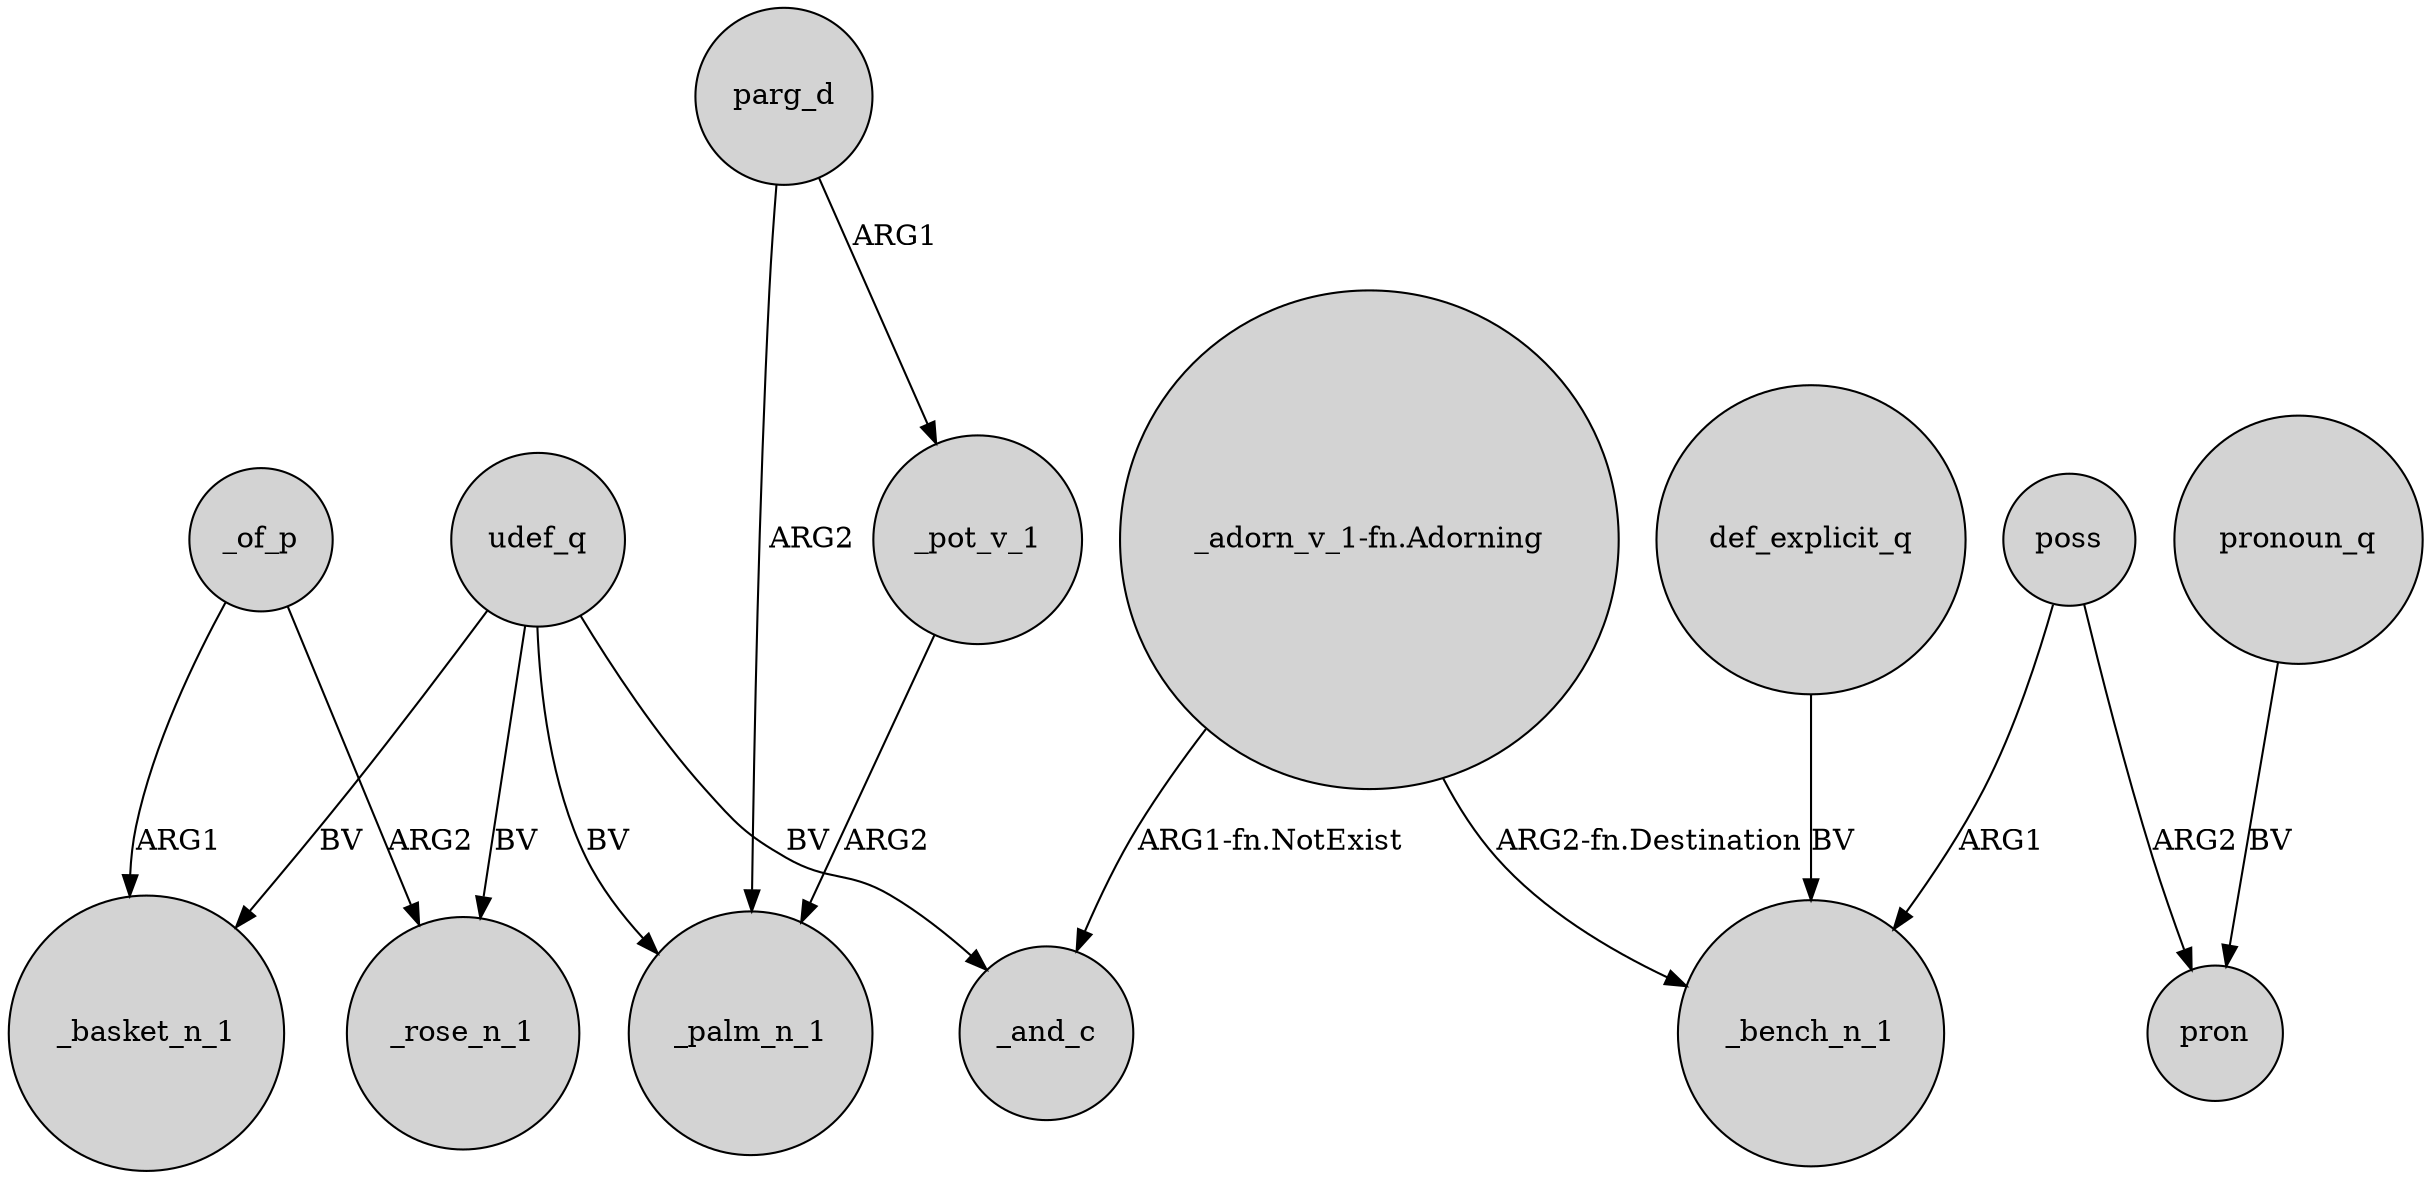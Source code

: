 digraph {
	node [shape=circle style=filled]
	udef_q -> _basket_n_1 [label=BV]
	_of_p -> _rose_n_1 [label=ARG2]
	"_adorn_v_1-fn.Adorning" -> _bench_n_1 [label="ARG2-fn.Destination"]
	poss -> pron [label=ARG2]
	udef_q -> _palm_n_1 [label=BV]
	parg_d -> _pot_v_1 [label=ARG1]
	"_adorn_v_1-fn.Adorning" -> _and_c [label="ARG1-fn.NotExist"]
	udef_q -> _and_c [label=BV]
	_of_p -> _basket_n_1 [label=ARG1]
	_pot_v_1 -> _palm_n_1 [label=ARG2]
	def_explicit_q -> _bench_n_1 [label=BV]
	poss -> _bench_n_1 [label=ARG1]
	parg_d -> _palm_n_1 [label=ARG2]
	udef_q -> _rose_n_1 [label=BV]
	pronoun_q -> pron [label=BV]
}
